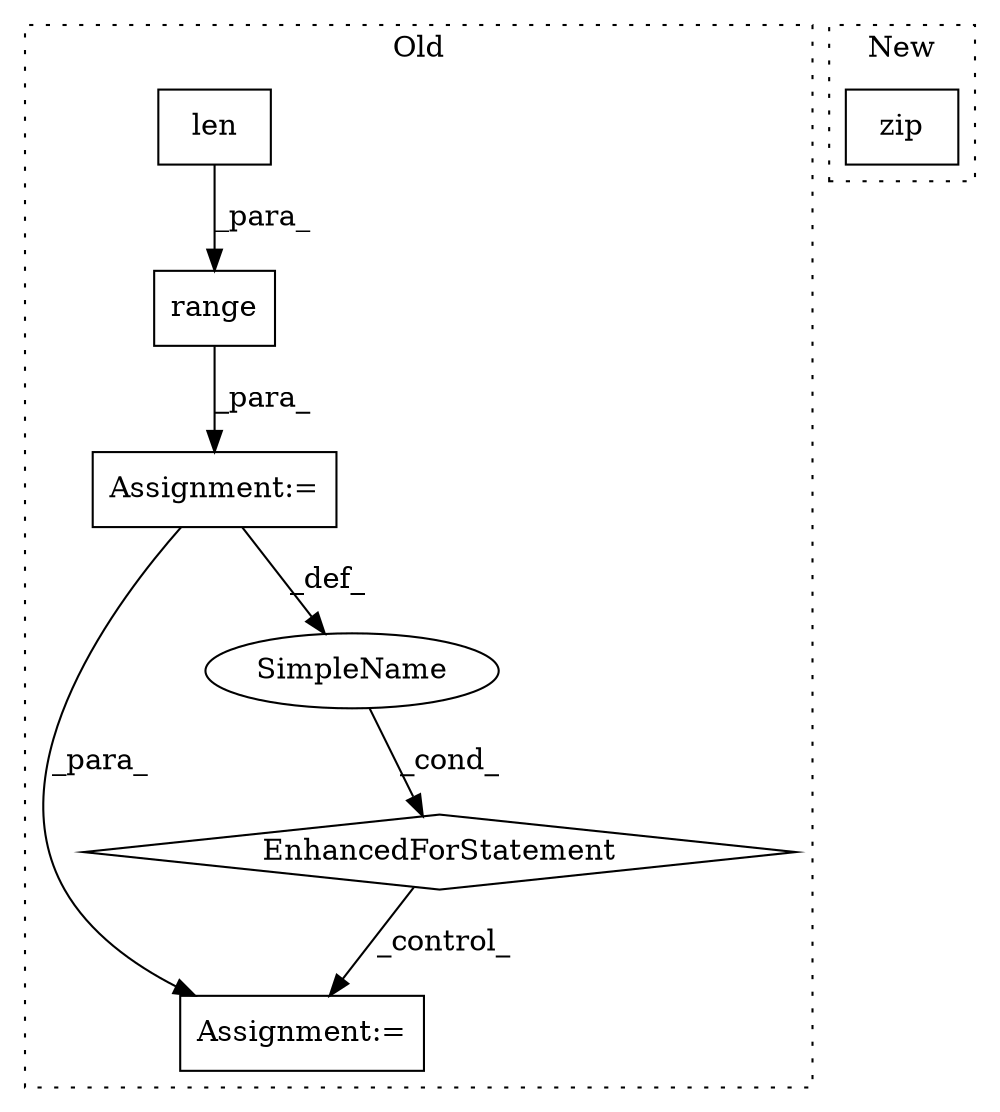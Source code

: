 digraph G {
subgraph cluster0 {
1 [label="len" a="32" s="9939,9962" l="4,1" shape="box"];
3 [label="Assignment:=" a="7" s="9865,9964" l="53,2" shape="box"];
4 [label="EnhancedForStatement" a="70" s="9865,9964" l="53,2" shape="diamond"];
5 [label="range" a="32" s="9933,9963" l="6,1" shape="box"];
6 [label="Assignment:=" a="7" s="9978" l="1" shape="box"];
7 [label="SimpleName" a="42" s="9922" l="8" shape="ellipse"];
label = "Old";
style="dotted";
}
subgraph cluster1 {
2 [label="zip" a="32" s="9684,9712" l="4,1" shape="box"];
label = "New";
style="dotted";
}
1 -> 5 [label="_para_"];
3 -> 6 [label="_para_"];
3 -> 7 [label="_def_"];
4 -> 6 [label="_control_"];
5 -> 3 [label="_para_"];
7 -> 4 [label="_cond_"];
}